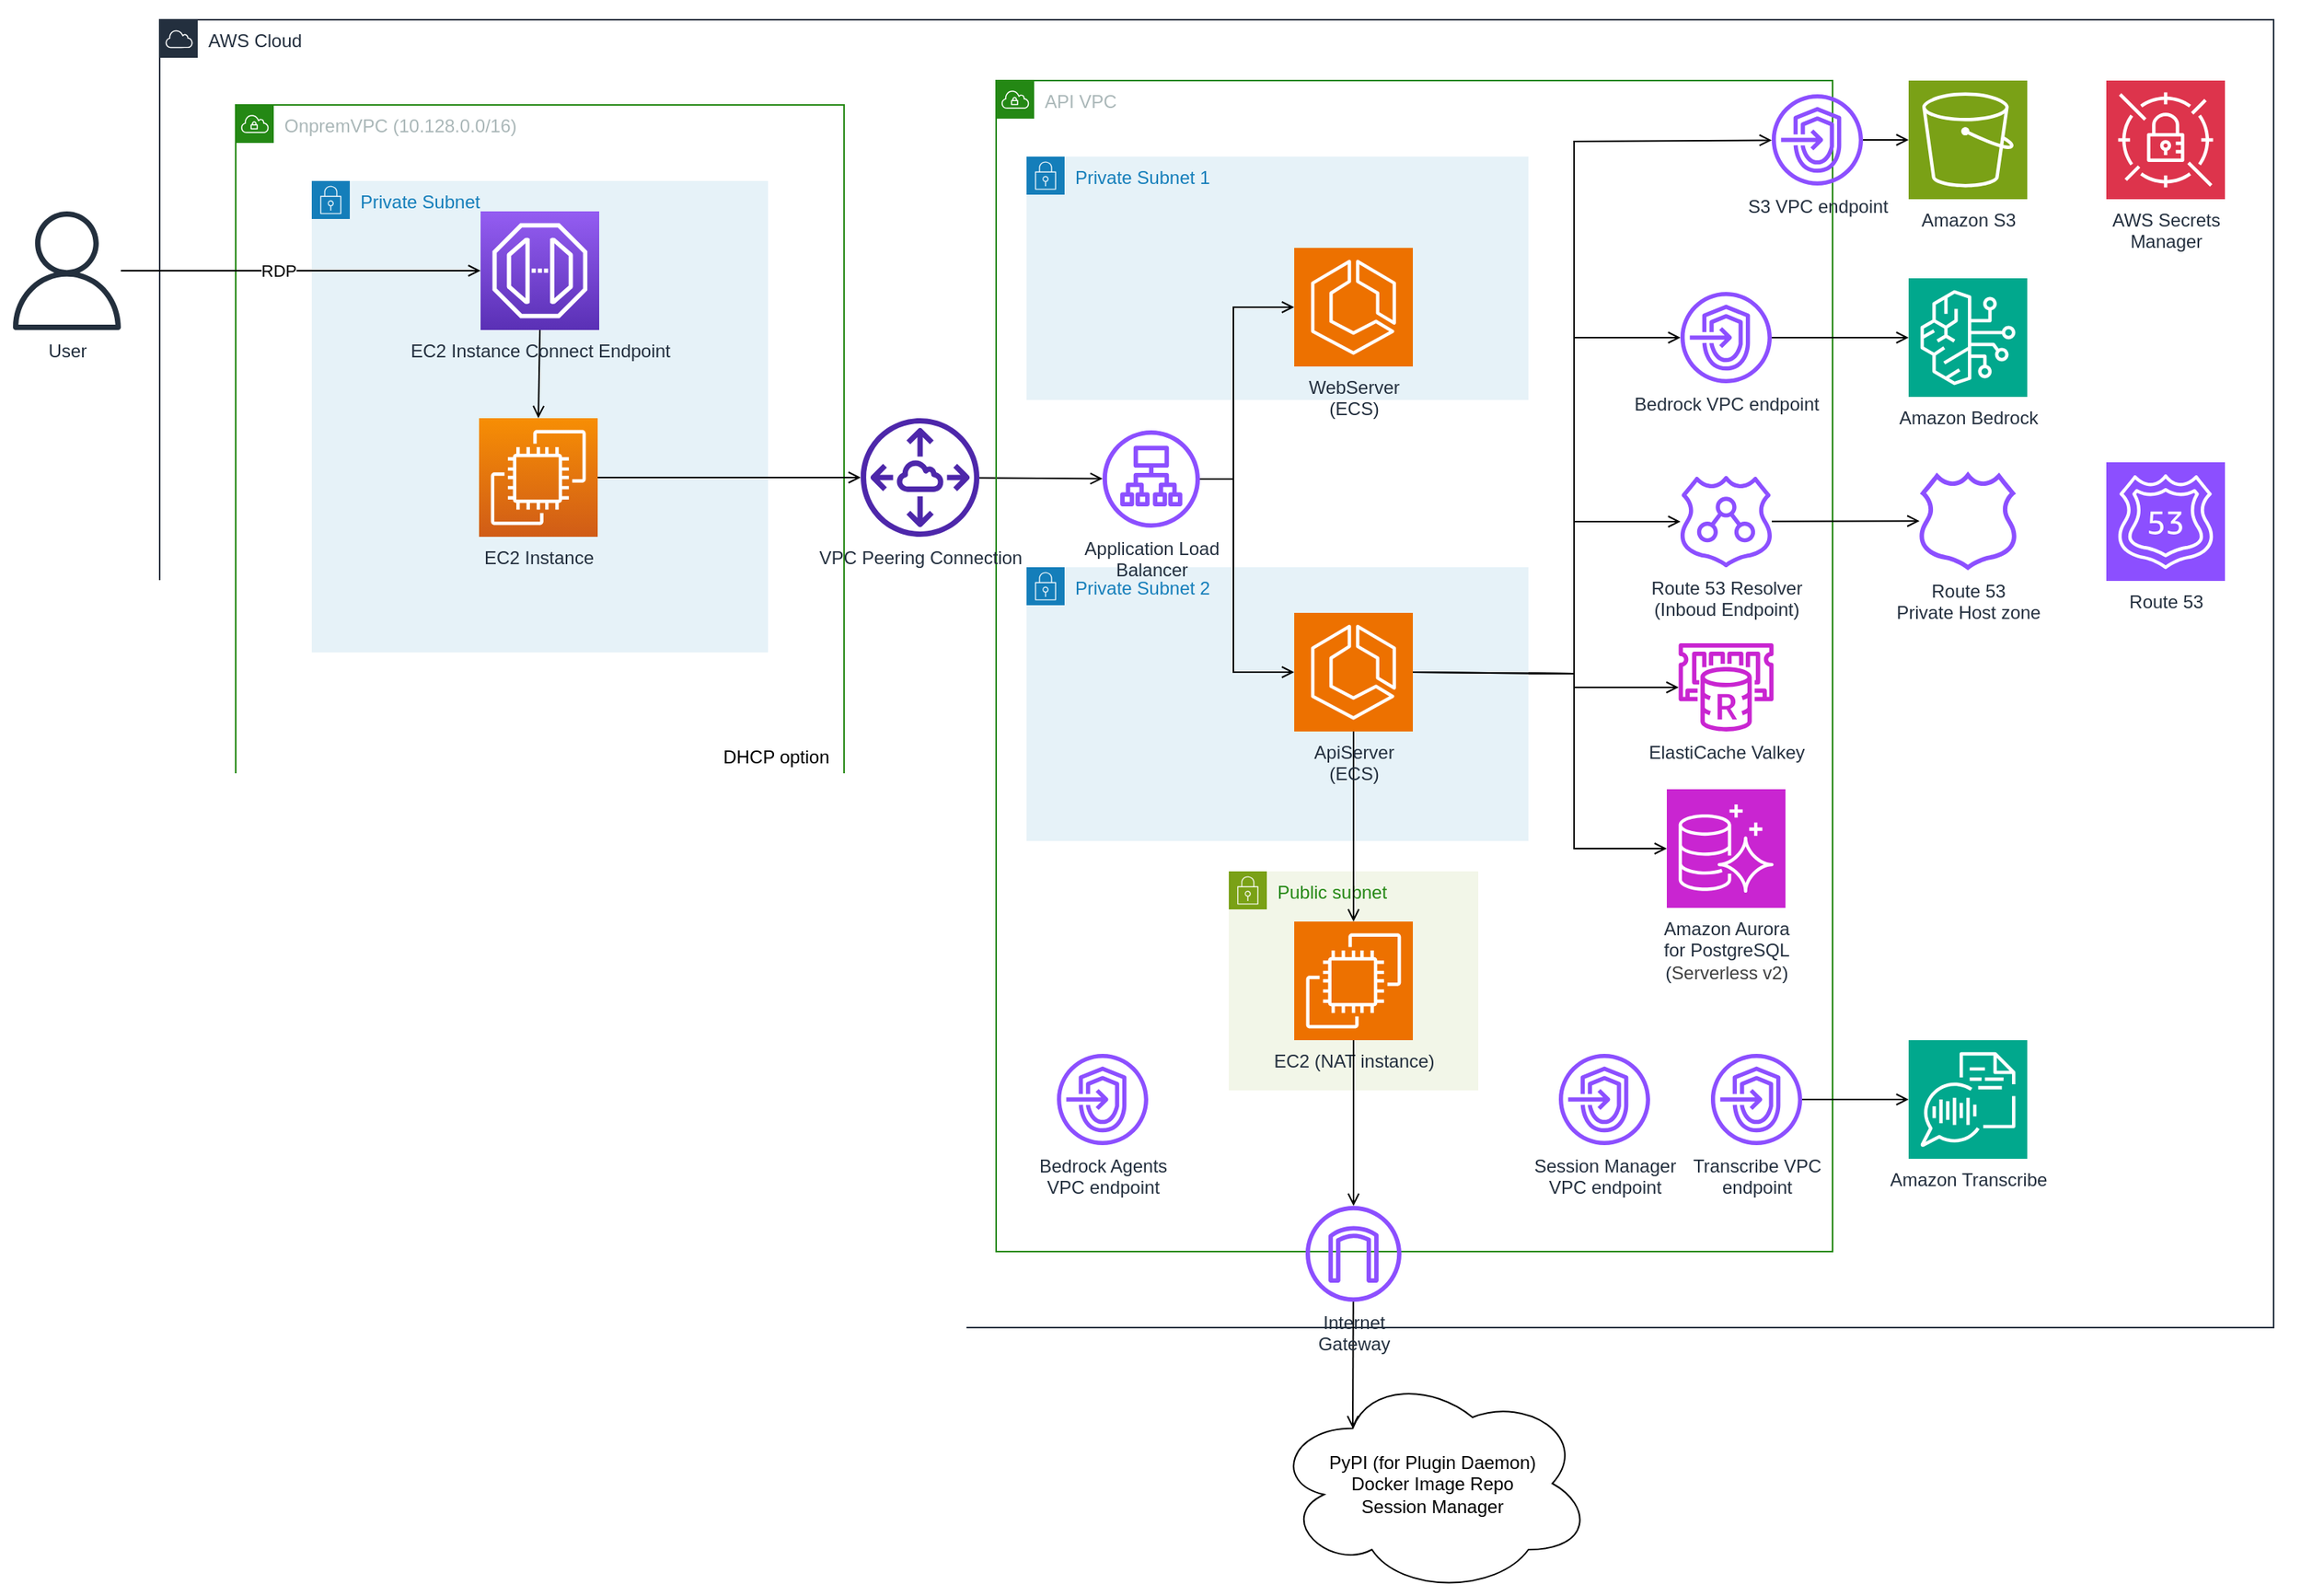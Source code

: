 <mxfile>
    <diagram name="構成図" id="scLz5ZwG_OTEOcT2iZyq">
        <mxGraphModel dx="2460" dy="1256" grid="0" gridSize="10" guides="1" tooltips="1" connect="1" arrows="1" fold="1" page="0" pageScale="1" pageWidth="1100" pageHeight="850" background="#ffffff" math="0" shadow="0">
            <root>
                <mxCell id="-Op6rsn55f1ckGNEvmAQ-0"/>
                <mxCell id="-Op6rsn55f1ckGNEvmAQ-1" style="locked=1;" parent="-Op6rsn55f1ckGNEvmAQ-0"/>
                <mxCell id="0" value="" style="rounded=0;whiteSpace=wrap;html=1;strokeColor=none;" vertex="1" parent="-Op6rsn55f1ckGNEvmAQ-1">
                    <mxGeometry x="-55" y="37" width="1512" height="1047" as="geometry"/>
                </mxCell>
                <mxCell id="-Op6rsn55f1ckGNEvmAQ-7" value="AWS Cloud" style="points=[[0,0],[0.25,0],[0.5,0],[0.75,0],[1,0],[1,0.25],[1,0.5],[1,0.75],[1,1],[0.75,1],[0.5,1],[0.25,1],[0,1],[0,0.75],[0,0.5],[0,0.25]];outlineConnect=0;gradientColor=none;html=1;whiteSpace=wrap;fontSize=12;fontStyle=0;container=0;pointerEvents=0;collapsible=0;recursiveResize=0;shape=mxgraph.aws4.group;grIcon=mxgraph.aws4.group_aws_cloud;strokeColor=#232F3E;fillColor=none;verticalAlign=top;align=left;spacingLeft=30;fontColor=#232F3E;dashed=0;perimeterSpacing=10;" parent="-Op6rsn55f1ckGNEvmAQ-1" vertex="1">
                    <mxGeometry x="50" y="50" width="1390" height="860" as="geometry"/>
                </mxCell>
                <mxCell id="-Op6rsn55f1ckGNEvmAQ-8" value="User" style="sketch=0;outlineConnect=0;fontColor=#232F3E;gradientColor=none;fillColor=#232F3D;strokeColor=none;dashed=0;verticalLabelPosition=bottom;verticalAlign=top;align=center;html=1;fontSize=12;fontStyle=0;aspect=fixed;pointerEvents=1;shape=mxgraph.aws4.user;container=0;" parent="-Op6rsn55f1ckGNEvmAQ-1" vertex="1">
                    <mxGeometry x="-50" y="176" width="78" height="78" as="geometry"/>
                </mxCell>
                <mxCell id="aWdYd8eRBDDAZTukUYf9-21" value="" style="endArrow=open;startArrow=none;html=1;rounded=0;startFill=0;endFill=0;" parent="-Op6rsn55f1ckGNEvmAQ-1" source="-Op6rsn55f1ckGNEvmAQ-16" target="aWdYd8eRBDDAZTukUYf9-20" edge="1">
                    <mxGeometry width="50" height="50" relative="1" as="geometry">
                        <mxPoint x="614" y="352" as="sourcePoint"/>
                        <mxPoint x="640" y="351.732" as="targetPoint"/>
                        <Array as="points"/>
                    </mxGeometry>
                </mxCell>
                <mxCell id="aWdYd8eRBDDAZTukUYf9-26" value="" style="endArrow=open;startArrow=none;html=1;rounded=0;startFill=0;endFill=0;exitX=1;exitY=0.5;exitDx=0;exitDy=0;exitPerimeter=0;" parent="-Op6rsn55f1ckGNEvmAQ-1" source="aWdYd8eRBDDAZTukUYf9-19" target="aWdYd8eRBDDAZTukUYf9-6" edge="1">
                    <mxGeometry width="50" height="50" relative="1" as="geometry">
                        <mxPoint x="990" y="340" as="sourcePoint"/>
                        <mxPoint x="1010" y="390" as="targetPoint"/>
                        <Array as="points">
                            <mxPoint x="980" y="480"/>
                            <mxPoint x="980" y="259"/>
                        </Array>
                    </mxGeometry>
                </mxCell>
                <mxCell id="aWdYd8eRBDDAZTukUYf9-27" value="" style="endArrow=open;startArrow=none;html=1;rounded=0;startFill=0;endFill=0;exitX=1;exitY=0.5;exitDx=0;exitDy=0;exitPerimeter=0;" parent="-Op6rsn55f1ckGNEvmAQ-1" source="aWdYd8eRBDDAZTukUYf9-19" target="aWdYd8eRBDDAZTukUYf9-8" edge="1">
                    <mxGeometry width="50" height="50" relative="1" as="geometry">
                        <mxPoint x="1180" y="203" as="sourcePoint"/>
                        <mxPoint x="1200" y="199" as="targetPoint"/>
                        <Array as="points">
                            <mxPoint x="980" y="480"/>
                            <mxPoint x="980" y="130"/>
                        </Array>
                    </mxGeometry>
                </mxCell>
                <mxCell id="rXge9O6t7DaGYMaKoHD8-5" value="" style="endArrow=open;startArrow=none;html=1;rounded=0;startFill=0;endFill=0;exitX=1;exitY=0.5;exitDx=0;exitDy=0;exitPerimeter=0;" parent="-Op6rsn55f1ckGNEvmAQ-1" source="aWdYd8eRBDDAZTukUYf9-19" target="rXge9O6t7DaGYMaKoHD8-2" edge="1">
                    <mxGeometry width="50" height="50" relative="1" as="geometry">
                        <mxPoint x="884" y="489" as="sourcePoint"/>
                        <mxPoint x="1000" y="380" as="targetPoint"/>
                        <Array as="points">
                            <mxPoint x="980" y="480"/>
                            <mxPoint x="980" y="380"/>
                        </Array>
                    </mxGeometry>
                </mxCell>
                <mxCell id="aWdYd8eRBDDAZTukUYf9-0" value="PyPI (for Plugin Daemon)&lt;div&gt;Docker Image Repo&lt;/div&gt;&lt;div&gt;Session Manager&lt;/div&gt;" style="ellipse;shape=cloud;whiteSpace=wrap;html=1;container=0;" parent="-Op6rsn55f1ckGNEvmAQ-1" vertex="1">
                    <mxGeometry x="782" y="940" width="210" height="145" as="geometry"/>
                </mxCell>
                <mxCell id="A0FoMAuSDGvXEwbJHEUI-2" value="ASR" style="locked=1;" parent="-Op6rsn55f1ckGNEvmAQ-0"/>
                <mxCell id="aWdYd8eRBDDAZTukUYf9-1" value="API VPC" style="points=[[0,0],[0.25,0],[0.5,0],[0.75,0],[1,0],[1,0.25],[1,0.5],[1,0.75],[1,1],[0.75,1],[0.5,1],[0.25,1],[0,1],[0,0.75],[0,0.5],[0,0.25]];outlineConnect=0;gradientColor=none;html=1;whiteSpace=wrap;fontSize=12;fontStyle=0;container=0;pointerEvents=0;collapsible=0;recursiveResize=0;shape=mxgraph.aws4.group;grIcon=mxgraph.aws4.group_vpc;strokeColor=#248814;fillColor=none;verticalAlign=top;align=left;spacingLeft=30;fontColor=#AAB7B8;dashed=0;" parent="A0FoMAuSDGvXEwbJHEUI-2" vertex="1">
                    <mxGeometry x="600" y="90" width="550" height="770" as="geometry"/>
                </mxCell>
                <mxCell id="aWdYd8eRBDDAZTukUYf9-2" value="Private Subnet 1" style="points=[[0,0],[0.25,0],[0.5,0],[0.75,0],[1,0],[1,0.25],[1,0.5],[1,0.75],[1,1],[0.75,1],[0.5,1],[0.25,1],[0,1],[0,0.75],[0,0.5],[0,0.25]];outlineConnect=0;gradientColor=none;html=1;whiteSpace=wrap;fontSize=12;fontStyle=0;container=0;pointerEvents=0;collapsible=0;recursiveResize=0;shape=mxgraph.aws4.group;grIcon=mxgraph.aws4.group_security_group;grStroke=0;strokeColor=#147EBA;fillColor=#E6F2F8;verticalAlign=top;align=left;spacingLeft=30;fontColor=#147EBA;dashed=0;" parent="A0FoMAuSDGvXEwbJHEUI-2" vertex="1">
                    <mxGeometry x="620" y="140" width="330" height="160" as="geometry"/>
                </mxCell>
                <mxCell id="aWdYd8eRBDDAZTukUYf9-3" value="Private Subnet 2" style="points=[[0,0],[0.25,0],[0.5,0],[0.75,0],[1,0],[1,0.25],[1,0.5],[1,0.75],[1,1],[0.75,1],[0.5,1],[0.25,1],[0,1],[0,0.75],[0,0.5],[0,0.25]];outlineConnect=0;gradientColor=none;html=1;whiteSpace=wrap;fontSize=12;fontStyle=0;container=0;pointerEvents=0;collapsible=0;recursiveResize=0;shape=mxgraph.aws4.group;grIcon=mxgraph.aws4.group_security_group;grStroke=0;strokeColor=#147EBA;fillColor=#E6F2F8;verticalAlign=top;align=left;spacingLeft=30;fontColor=#147EBA;dashed=0;" parent="A0FoMAuSDGvXEwbJHEUI-2" vertex="1">
                    <mxGeometry x="620" y="410" width="330" height="180" as="geometry"/>
                </mxCell>
                <mxCell id="aWdYd8eRBDDAZTukUYf9-4" value="Amazon Bedrock" style="sketch=0;points=[[0,0,0],[0.25,0,0],[0.5,0,0],[0.75,0,0],[1,0,0],[0,1,0],[0.25,1,0],[0.5,1,0],[0.75,1,0],[1,1,0],[0,0.25,0],[0,0.5,0],[0,0.75,0],[1,0.25,0],[1,0.5,0],[1,0.75,0]];outlineConnect=0;fontColor=#232F3E;fillColor=#01A88D;strokeColor=#ffffff;dashed=0;verticalLabelPosition=bottom;verticalAlign=top;align=center;html=1;fontSize=12;fontStyle=0;aspect=fixed;shape=mxgraph.aws4.resourceIcon;resIcon=mxgraph.aws4.bedrock;container=0;" parent="A0FoMAuSDGvXEwbJHEUI-2" vertex="1">
                    <mxGeometry x="1200" y="220" width="78" height="78" as="geometry"/>
                </mxCell>
                <mxCell id="aWdYd8eRBDDAZTukUYf9-5" value="" style="endArrow=open;startArrow=none;html=1;rounded=0;startFill=0;entryX=0;entryY=0.5;entryDx=0;entryDy=0;entryPerimeter=0;endFill=0;" parent="A0FoMAuSDGvXEwbJHEUI-2" source="aWdYd8eRBDDAZTukUYf9-6" target="aWdYd8eRBDDAZTukUYf9-4" edge="1">
                    <mxGeometry width="50" height="50" relative="1" as="geometry">
                        <mxPoint x="599" y="264" as="sourcePoint"/>
                        <mxPoint x="680" y="220" as="targetPoint"/>
                        <Array as="points"/>
                    </mxGeometry>
                </mxCell>
                <mxCell id="aWdYd8eRBDDAZTukUYf9-6" value="Bedrock VPC endpoint&lt;div&gt;&lt;br&gt;&lt;/div&gt;" style="sketch=0;outlineConnect=0;fontColor=#232F3E;gradientColor=none;fillColor=#8C4FFF;strokeColor=none;dashed=0;verticalLabelPosition=bottom;verticalAlign=top;align=center;html=1;fontSize=12;fontStyle=0;aspect=fixed;pointerEvents=1;shape=mxgraph.aws4.endpoints;container=0;" parent="A0FoMAuSDGvXEwbJHEUI-2" vertex="1">
                    <mxGeometry x="1050" y="229" width="60" height="60" as="geometry"/>
                </mxCell>
                <mxCell id="aWdYd8eRBDDAZTukUYf9-7" value="Amazon S3" style="sketch=0;points=[[0,0,0],[0.25,0,0],[0.5,0,0],[0.75,0,0],[1,0,0],[0,1,0],[0.25,1,0],[0.5,1,0],[0.75,1,0],[1,1,0],[0,0.25,0],[0,0.5,0],[0,0.75,0],[1,0.25,0],[1,0.5,0],[1,0.75,0]];outlineConnect=0;fontColor=#232F3E;fillColor=#7AA116;strokeColor=#ffffff;dashed=0;verticalLabelPosition=bottom;verticalAlign=top;align=center;html=1;fontSize=12;fontStyle=0;aspect=fixed;shape=mxgraph.aws4.resourceIcon;resIcon=mxgraph.aws4.s3;" parent="A0FoMAuSDGvXEwbJHEUI-2" vertex="1">
                    <mxGeometry x="1200" y="90" width="78" height="78" as="geometry"/>
                </mxCell>
                <mxCell id="aWdYd8eRBDDAZTukUYf9-8" value="S3 VPC endpoint&lt;div&gt;&lt;br&gt;&lt;/div&gt;" style="sketch=0;outlineConnect=0;fontColor=#232F3E;gradientColor=none;fillColor=#8C4FFF;strokeColor=none;dashed=0;verticalLabelPosition=bottom;verticalAlign=top;align=center;html=1;fontSize=12;fontStyle=0;aspect=fixed;pointerEvents=1;shape=mxgraph.aws4.endpoints;container=0;" parent="A0FoMAuSDGvXEwbJHEUI-2" vertex="1">
                    <mxGeometry x="1110" y="99" width="60" height="60" as="geometry"/>
                </mxCell>
                <mxCell id="aWdYd8eRBDDAZTukUYf9-9" value="" style="endArrow=open;startArrow=none;html=1;rounded=0;startFill=0;endFill=0;entryX=0;entryY=0.5;entryDx=0;entryDy=0;entryPerimeter=0;" parent="A0FoMAuSDGvXEwbJHEUI-2" source="aWdYd8eRBDDAZTukUYf9-8" target="aWdYd8eRBDDAZTukUYf9-7" edge="1">
                    <mxGeometry width="50" height="50" relative="1" as="geometry">
                        <mxPoint x="884" y="420" as="sourcePoint"/>
                        <mxPoint x="1020" y="331" as="targetPoint"/>
                        <Array as="points"/>
                    </mxGeometry>
                </mxCell>
                <mxCell id="aWdYd8eRBDDAZTukUYf9-10" value="Public subnet" style="points=[[0,0],[0.25,0],[0.5,0],[0.75,0],[1,0],[1,0.25],[1,0.5],[1,0.75],[1,1],[0.75,1],[0.5,1],[0.25,1],[0,1],[0,0.75],[0,0.5],[0,0.25]];outlineConnect=0;gradientColor=none;html=1;whiteSpace=wrap;fontSize=12;fontStyle=0;container=0;pointerEvents=0;collapsible=0;recursiveResize=0;shape=mxgraph.aws4.group;grIcon=mxgraph.aws4.group_security_group;grStroke=0;strokeColor=#7AA116;fillColor=#F2F6E8;verticalAlign=top;align=left;spacingLeft=30;fontColor=#248814;dashed=0;" parent="A0FoMAuSDGvXEwbJHEUI-2" vertex="1">
                    <mxGeometry x="753" y="610" width="164" height="144" as="geometry"/>
                </mxCell>
                <mxCell id="aWdYd8eRBDDAZTukUYf9-11" value="" style="endArrow=open;startArrow=none;html=1;rounded=0;startFill=0;endFill=0;entryX=0.25;entryY=0.25;entryDx=0;entryDy=0;entryPerimeter=0;" parent="A0FoMAuSDGvXEwbJHEUI-2" source="aWdYd8eRBDDAZTukUYf9-12" target="aWdYd8eRBDDAZTukUYf9-0" edge="1">
                    <mxGeometry width="50" height="50" relative="1" as="geometry">
                        <mxPoint x="1085" y="731" as="sourcePoint"/>
                        <mxPoint x="1340" y="721" as="targetPoint"/>
                        <Array as="points"/>
                    </mxGeometry>
                </mxCell>
                <mxCell id="aWdYd8eRBDDAZTukUYf9-12" value="Internet&lt;div&gt;Gateway&lt;/div&gt;" style="sketch=0;outlineConnect=0;fontColor=#232F3E;gradientColor=none;fillColor=#8C4FFF;strokeColor=none;dashed=0;verticalLabelPosition=bottom;verticalAlign=top;align=center;html=1;fontSize=12;fontStyle=0;aspect=fixed;pointerEvents=1;shape=mxgraph.aws4.internet_gateway;container=0;" parent="A0FoMAuSDGvXEwbJHEUI-2" vertex="1">
                    <mxGeometry x="803.5" y="830" width="63" height="63" as="geometry"/>
                </mxCell>
                <mxCell id="rXge9O6t7DaGYMaKoHD8-2" value="Route 53 Resolver&lt;div&gt;(Inboud Endpoint)&lt;/div&gt;" style="sketch=0;outlineConnect=0;fontColor=#232F3E;gradientColor=none;fillColor=#8C4FFF;strokeColor=none;dashed=0;verticalLabelPosition=bottom;verticalAlign=top;align=center;html=1;fontSize=12;fontStyle=0;aspect=fixed;pointerEvents=1;shape=mxgraph.aws4.route_53_resolver;" parent="A0FoMAuSDGvXEwbJHEUI-2" vertex="1">
                    <mxGeometry x="1050" y="350" width="60" height="60" as="geometry"/>
                </mxCell>
                <mxCell id="BU0Ik7JDDgYD2u-8v20c-0" value="Route 53" style="sketch=0;points=[[0,0,0],[0.25,0,0],[0.5,0,0],[0.75,0,0],[1,0,0],[0,1,0],[0.25,1,0],[0.5,1,0],[0.75,1,0],[1,1,0],[0,0.25,0],[0,0.5,0],[0,0.75,0],[1,0.25,0],[1,0.5,0],[1,0.75,0]];outlineConnect=0;fontColor=#232F3E;fillColor=#8C4FFF;strokeColor=#ffffff;dashed=0;verticalLabelPosition=bottom;verticalAlign=top;align=center;html=1;fontSize=12;fontStyle=0;aspect=fixed;shape=mxgraph.aws4.resourceIcon;resIcon=mxgraph.aws4.route_53;" parent="A0FoMAuSDGvXEwbJHEUI-2" vertex="1">
                    <mxGeometry x="1330" y="341" width="78" height="78" as="geometry"/>
                </mxCell>
                <mxCell id="BU0Ik7JDDgYD2u-8v20c-3" value="Route 53&lt;div&gt;Private Host zone&lt;/div&gt;" style="sketch=0;outlineConnect=0;fontColor=#232F3E;gradientColor=none;fillColor=#8C4FFF;strokeColor=none;dashed=0;verticalLabelPosition=bottom;verticalAlign=top;align=center;html=1;fontSize=12;fontStyle=0;aspect=fixed;pointerEvents=1;shape=mxgraph.aws4.hosted_zone;" parent="A0FoMAuSDGvXEwbJHEUI-2" vertex="1">
                    <mxGeometry x="1206.08" y="347" width="65.85" height="65" as="geometry"/>
                </mxCell>
                <mxCell id="BU0Ik7JDDgYD2u-8v20c-4" value="" style="endArrow=open;startArrow=none;html=1;rounded=0;startFill=0;endFill=0;" parent="A0FoMAuSDGvXEwbJHEUI-2" source="rXge9O6t7DaGYMaKoHD8-2" target="BU0Ik7JDDgYD2u-8v20c-3" edge="1">
                    <mxGeometry width="50" height="50" relative="1" as="geometry">
                        <mxPoint x="1120" y="269" as="sourcePoint"/>
                        <mxPoint x="1210" y="269" as="targetPoint"/>
                        <Array as="points"/>
                    </mxGeometry>
                </mxCell>
                <mxCell id="A0FoMAuSDGvXEwbJHEUI-3" value="debug: true" style="locked=1;" parent="-Op6rsn55f1ckGNEvmAQ-0"/>
                <mxCell id="-Op6rsn55f1ckGNEvmAQ-3" value="Private Subnet" style="points=[[0,0],[0.25,0],[0.5,0],[0.75,0],[1,0],[1,0.25],[1,0.5],[1,0.75],[1,1],[0.75,1],[0.5,1],[0.25,1],[0,1],[0,0.75],[0,0.5],[0,0.25]];outlineConnect=0;gradientColor=none;html=1;whiteSpace=wrap;fontSize=12;fontStyle=0;container=0;pointerEvents=0;collapsible=0;recursiveResize=0;shape=mxgraph.aws4.group;grIcon=mxgraph.aws4.group_security_group;grStroke=0;strokeColor=#147EBA;fillColor=#E6F2F8;verticalAlign=top;align=left;spacingLeft=30;fontColor=#147EBA;dashed=0;" parent="A0FoMAuSDGvXEwbJHEUI-3" vertex="1">
                    <mxGeometry x="150" y="156" width="300" height="310" as="geometry"/>
                </mxCell>
                <mxCell id="-Op6rsn55f1ckGNEvmAQ-13" value="OnpremVPC (10.128.0.0/16)" style="points=[[0,0],[0.25,0],[0.5,0],[0.75,0],[1,0],[1,0.25],[1,0.5],[1,0.75],[1,1],[0.75,1],[0.5,1],[0.25,1],[0,1],[0,0.75],[0,0.5],[0,0.25]];outlineConnect=0;gradientColor=none;html=1;whiteSpace=wrap;fontSize=12;fontStyle=0;container=0;pointerEvents=0;collapsible=0;recursiveResize=0;shape=mxgraph.aws4.group;grIcon=mxgraph.aws4.group_vpc;strokeColor=#248814;fillColor=none;verticalAlign=top;align=left;spacingLeft=30;fontColor=#AAB7B8;dashed=0;" parent="A0FoMAuSDGvXEwbJHEUI-3" vertex="1">
                    <mxGeometry x="100" y="106" width="400" height="450" as="geometry"/>
                </mxCell>
                <mxCell id="-Op6rsn55f1ckGNEvmAQ-14" value="EC2 Instance" style="sketch=0;points=[[0,0,0],[0.25,0,0],[0.5,0,0],[0.75,0,0],[1,0,0],[0,1,0],[0.25,1,0],[0.5,1,0],[0.75,1,0],[1,1,0],[0,0.25,0],[0,0.5,0],[0,0.75,0],[1,0.25,0],[1,0.5,0],[1,0.75,0]];outlineConnect=0;fontColor=#232F3E;gradientColor=#F78E04;gradientDirection=north;fillColor=#D05C17;strokeColor=#ffffff;dashed=0;verticalLabelPosition=bottom;verticalAlign=top;align=center;html=1;fontSize=12;fontStyle=0;aspect=fixed;shape=mxgraph.aws4.resourceIcon;resIcon=mxgraph.aws4.ec2;container=0;" parent="A0FoMAuSDGvXEwbJHEUI-3" vertex="1">
                    <mxGeometry x="260" y="312" width="78" height="78" as="geometry"/>
                </mxCell>
                <mxCell id="-Op6rsn55f1ckGNEvmAQ-15" value="" style="endArrow=open;html=1;rounded=0;exitX=0.5;exitY=1;exitDx=0;exitDy=0;exitPerimeter=0;entryX=0.5;entryY=0;entryDx=0;entryDy=0;entryPerimeter=0;endFill=0;" parent="A0FoMAuSDGvXEwbJHEUI-3" source="-Op6rsn55f1ckGNEvmAQ-25" target="-Op6rsn55f1ckGNEvmAQ-14" edge="1">
                    <mxGeometry width="50" height="50" relative="1" as="geometry">
                        <mxPoint x="250" y="346" as="sourcePoint"/>
                        <mxPoint x="300" y="296" as="targetPoint"/>
                    </mxGeometry>
                </mxCell>
                <mxCell id="-Op6rsn55f1ckGNEvmAQ-16" value="VPC Peering Connection" style="sketch=0;outlineConnect=0;fontColor=#232F3E;gradientColor=none;fillColor=#4D27AA;strokeColor=none;dashed=0;verticalLabelPosition=bottom;verticalAlign=top;align=center;html=1;fontSize=12;fontStyle=0;aspect=fixed;pointerEvents=1;shape=mxgraph.aws4.peering;container=0;" parent="A0FoMAuSDGvXEwbJHEUI-3" vertex="1">
                    <mxGeometry x="511" y="312" width="78" height="78" as="geometry"/>
                </mxCell>
                <mxCell id="-Op6rsn55f1ckGNEvmAQ-17" value="" style="endArrow=open;startArrow=none;html=1;rounded=0;exitX=1;exitY=0.5;exitDx=0;exitDy=0;exitPerimeter=0;entryX=0;entryY=0.5;entryDx=0;entryDy=0;entryPerimeter=0;endFill=0;startFill=0;" parent="A0FoMAuSDGvXEwbJHEUI-3" source="-Op6rsn55f1ckGNEvmAQ-14" target="-Op6rsn55f1ckGNEvmAQ-16" edge="1">
                    <mxGeometry width="50" height="50" relative="1" as="geometry">
                        <mxPoint x="340" y="360" as="sourcePoint"/>
                        <mxPoint x="390" y="310" as="targetPoint"/>
                    </mxGeometry>
                </mxCell>
                <mxCell id="-Op6rsn55f1ckGNEvmAQ-24" value="DHCP option" style="text;html=1;align=center;verticalAlign=middle;resizable=0;points=[];autosize=1;strokeColor=none;fillColor=none;container=0;" parent="A0FoMAuSDGvXEwbJHEUI-3" vertex="1">
                    <mxGeometry x="410" y="520" width="90" height="30" as="geometry"/>
                </mxCell>
                <mxCell id="-Op6rsn55f1ckGNEvmAQ-25" value="EC2 Instance Connect Endpoint" style="sketch=0;points=[[0,0,0],[0.25,0,0],[0.5,0,0],[0.75,0,0],[1,0,0],[0,1,0],[0.25,1,0],[0.5,1,0],[0.75,1,0],[1,1,0],[0,0.25,0],[0,0.5,0],[0,0.75,0],[1,0.25,0],[1,0.5,0],[1,0.75,0]];outlineConnect=0;fontColor=#232F3E;gradientColor=#945DF2;gradientDirection=north;fillColor=#5A30B5;strokeColor=#ffffff;dashed=0;verticalLabelPosition=bottom;verticalAlign=top;align=center;html=1;fontSize=12;fontStyle=0;aspect=fixed;shape=mxgraph.aws4.resourceIcon;resIcon=mxgraph.aws4.endpoint;container=0;" parent="A0FoMAuSDGvXEwbJHEUI-3" vertex="1">
                    <mxGeometry x="261" y="176" width="78" height="78" as="geometry"/>
                </mxCell>
                <mxCell id="-Op6rsn55f1ckGNEvmAQ-9" value="" style="endArrow=open;html=1;rounded=0;exitX=1;exitY=0.5;exitDx=0;exitDy=0;exitPerimeter=0;entryX=0;entryY=0.5;entryDx=0;entryDy=0;entryPerimeter=0;endFill=0;" parent="A0FoMAuSDGvXEwbJHEUI-3" source="-Op6rsn55f1ckGNEvmAQ-8" target="-Op6rsn55f1ckGNEvmAQ-25" edge="1">
                    <mxGeometry width="50" height="50" relative="1" as="geometry">
                        <mxPoint x="190" y="146" as="sourcePoint"/>
                        <mxPoint x="240" y="96" as="targetPoint"/>
                    </mxGeometry>
                </mxCell>
                <mxCell id="-Op6rsn55f1ckGNEvmAQ-10" value="RDP" style="edgeLabel;html=1;align=center;verticalAlign=middle;resizable=0;points=[];container=0;" parent="-Op6rsn55f1ckGNEvmAQ-9" vertex="1" connectable="0">
                    <mxGeometry x="-0.136" y="-6" relative="1" as="geometry">
                        <mxPoint x="1" y="-6" as="offset"/>
                    </mxGeometry>
                </mxCell>
                <mxCell id="jjFCbZ7Wsx-VuOCYujKB-0" value="difySetup: true" style="locked=1;" parent="-Op6rsn55f1ckGNEvmAQ-0"/>
                <mxCell id="aWdYd8eRBDDAZTukUYf9-14" value="EC2 (NAT instance)" style="sketch=0;points=[[0,0,0],[0.25,0,0],[0.5,0,0],[0.75,0,0],[1,0,0],[0,1,0],[0.25,1,0],[0.5,1,0],[0.75,1,0],[1,1,0],[0,0.25,0],[0,0.5,0],[0,0.75,0],[1,0.25,0],[1,0.5,0],[1,0.75,0]];outlineConnect=0;fontColor=#232F3E;fillColor=#ED7100;strokeColor=#ffffff;dashed=0;verticalLabelPosition=bottom;verticalAlign=top;align=center;html=1;fontSize=12;fontStyle=0;aspect=fixed;shape=mxgraph.aws4.resourceIcon;resIcon=mxgraph.aws4.ec2;container=0;" parent="jjFCbZ7Wsx-VuOCYujKB-0" vertex="1">
                    <mxGeometry x="796" y="643" width="78" height="78" as="geometry"/>
                </mxCell>
                <mxCell id="aWdYd8eRBDDAZTukUYf9-15" value="" style="endArrow=open;startArrow=none;html=1;rounded=0;startFill=0;endFill=0;exitX=0.5;exitY=1;exitDx=0;exitDy=0;exitPerimeter=0;entryX=0.5;entryY=0;entryDx=0;entryDy=0;entryPerimeter=0;" parent="jjFCbZ7Wsx-VuOCYujKB-0" source="aWdYd8eRBDDAZTukUYf9-19" target="aWdYd8eRBDDAZTukUYf9-14" edge="1">
                    <mxGeometry width="50" height="50" relative="1" as="geometry">
                        <mxPoint x="884" y="489" as="sourcePoint"/>
                        <mxPoint x="1051" y="549" as="targetPoint"/>
                    </mxGeometry>
                </mxCell>
                <mxCell id="aWdYd8eRBDDAZTukUYf9-13" value="" style="endArrow=open;startArrow=none;html=1;rounded=0;startFill=0;exitX=0.5;exitY=1;exitDx=0;exitDy=0;exitPerimeter=0;endFill=0;" parent="jjFCbZ7Wsx-VuOCYujKB-0" source="aWdYd8eRBDDAZTukUYf9-14" target="aWdYd8eRBDDAZTukUYf9-12" edge="1">
                    <mxGeometry width="50" height="50" relative="1" as="geometry">
                        <mxPoint x="1050" y="724" as="sourcePoint"/>
                        <mxPoint x="1110" y="721" as="targetPoint"/>
                        <Array as="points"/>
                    </mxGeometry>
                </mxCell>
                <mxCell id="A0FoMAuSDGvXEwbJHEUI-4" value="optional" style="locked=1;" parent="-Op6rsn55f1ckGNEvmAQ-0"/>
                <mxCell id="tkBSnGC2P5niM5_FBsbE-1" value="Transcribe VPC&lt;div&gt;endpoint&lt;div&gt;&lt;br&gt;&lt;/div&gt;&lt;/div&gt;" style="sketch=0;outlineConnect=0;fontColor=#232F3E;gradientColor=none;fillColor=#8C4FFF;strokeColor=none;dashed=0;verticalLabelPosition=bottom;verticalAlign=top;align=center;html=1;fontSize=12;fontStyle=0;aspect=fixed;pointerEvents=1;shape=mxgraph.aws4.endpoints;container=0;" parent="A0FoMAuSDGvXEwbJHEUI-4" vertex="1">
                    <mxGeometry x="1070" y="730" width="60" height="60" as="geometry"/>
                </mxCell>
                <mxCell id="tkBSnGC2P5niM5_FBsbE-2" value="Bedrock Agents&lt;div&gt;VPC&amp;nbsp;&lt;span style=&quot;background-color: transparent;&quot;&gt;endpoint&lt;/span&gt;&lt;div&gt;&lt;div&gt;&lt;br&gt;&lt;/div&gt;&lt;/div&gt;&lt;/div&gt;" style="sketch=0;outlineConnect=0;fontColor=#232F3E;gradientColor=none;fillColor=#8C4FFF;strokeColor=none;dashed=0;verticalLabelPosition=bottom;verticalAlign=top;align=center;html=1;fontSize=12;fontStyle=0;aspect=fixed;pointerEvents=1;shape=mxgraph.aws4.endpoints;container=0;" parent="A0FoMAuSDGvXEwbJHEUI-4" vertex="1">
                    <mxGeometry x="640" y="730" width="60" height="60" as="geometry"/>
                </mxCell>
                <mxCell id="tkBSnGC2P5niM5_FBsbE-3" value="Session Manager&lt;br&gt;&lt;div&gt;VPC&amp;nbsp;&lt;span style=&quot;background-color: transparent;&quot;&gt;endpoint&lt;/span&gt;&lt;div&gt;&lt;div&gt;&lt;br&gt;&lt;/div&gt;&lt;/div&gt;&lt;/div&gt;" style="sketch=0;outlineConnect=0;fontColor=#232F3E;gradientColor=none;fillColor=#8C4FFF;strokeColor=none;dashed=0;verticalLabelPosition=bottom;verticalAlign=top;align=center;html=1;fontSize=12;fontStyle=0;aspect=fixed;pointerEvents=1;shape=mxgraph.aws4.endpoints;container=0;" parent="A0FoMAuSDGvXEwbJHEUI-4" vertex="1">
                    <mxGeometry x="970" y="730" width="60" height="60" as="geometry"/>
                </mxCell>
                <mxCell id="A0FoMAuSDGvXEwbJHEUI-0" value="" style="endArrow=open;startArrow=none;html=1;rounded=0;startFill=0;entryX=0;entryY=0.5;entryDx=0;entryDy=0;entryPerimeter=0;endFill=0;" parent="A0FoMAuSDGvXEwbJHEUI-4" source="tkBSnGC2P5niM5_FBsbE-1" target="A0FoMAuSDGvXEwbJHEUI-1" edge="1">
                    <mxGeometry width="50" height="50" relative="1" as="geometry">
                        <mxPoint x="1130" y="760" as="sourcePoint"/>
                        <mxPoint x="1220" y="269" as="targetPoint"/>
                        <Array as="points"/>
                    </mxGeometry>
                </mxCell>
                <mxCell id="A0FoMAuSDGvXEwbJHEUI-1" value="Amazon Transcribe" style="sketch=0;points=[[0,0,0],[0.25,0,0],[0.5,0,0],[0.75,0,0],[1,0,0],[0,1,0],[0.25,1,0],[0.5,1,0],[0.75,1,0],[1,1,0],[0,0.25,0],[0,0.5,0],[0,0.75,0],[1,0.25,0],[1,0.5,0],[1,0.75,0]];outlineConnect=0;fontColor=#232F3E;fillColor=#01A88D;strokeColor=#ffffff;dashed=0;verticalLabelPosition=bottom;verticalAlign=top;align=center;html=1;fontSize=12;fontStyle=0;aspect=fixed;shape=mxgraph.aws4.resourceIcon;resIcon=mxgraph.aws4.transcribe;" parent="A0FoMAuSDGvXEwbJHEUI-4" vertex="1">
                    <mxGeometry x="1200" y="721" width="78" height="78" as="geometry"/>
                </mxCell>
                <mxCell id="A0FoMAuSDGvXEwbJHEUI-5" value="DifyOnAWS" style="locked=1;" parent="-Op6rsn55f1ckGNEvmAQ-0"/>
                <mxCell id="aWdYd8eRBDDAZTukUYf9-16" value="WebServer&lt;div&gt;(ECS)&lt;/div&gt;" style="sketch=0;points=[[0,0,0],[0.25,0,0],[0.5,0,0],[0.75,0,0],[1,0,0],[0,1,0],[0.25,1,0],[0.5,1,0],[0.75,1,0],[1,1,0],[0,0.25,0],[0,0.5,0],[0,0.75,0],[1,0.25,0],[1,0.5,0],[1,0.75,0]];outlineConnect=0;fontColor=#232F3E;fillColor=#ED7100;strokeColor=#ffffff;dashed=0;verticalLabelPosition=bottom;verticalAlign=top;align=center;html=1;fontSize=12;fontStyle=0;aspect=fixed;shape=mxgraph.aws4.resourceIcon;resIcon=mxgraph.aws4.ecs;" parent="A0FoMAuSDGvXEwbJHEUI-5" vertex="1">
                    <mxGeometry x="796" y="200" width="78" height="78" as="geometry"/>
                </mxCell>
                <mxCell id="aWdYd8eRBDDAZTukUYf9-17" value="" style="endArrow=open;startArrow=none;html=1;rounded=0;startFill=0;endFill=0;entryX=0;entryY=0.5;entryDx=0;entryDy=0;entryPerimeter=0;" parent="A0FoMAuSDGvXEwbJHEUI-5" source="aWdYd8eRBDDAZTukUYf9-20" target="aWdYd8eRBDDAZTukUYf9-16" edge="1">
                    <mxGeometry width="50" height="50" relative="1" as="geometry">
                        <mxPoint x="416" y="360" as="sourcePoint"/>
                        <mxPoint x="596" y="360" as="targetPoint"/>
                        <Array as="points">
                            <mxPoint x="756" y="352"/>
                            <mxPoint x="756" y="239"/>
                        </Array>
                    </mxGeometry>
                </mxCell>
                <mxCell id="aWdYd8eRBDDAZTukUYf9-18" value="" style="endArrow=open;startArrow=none;html=1;rounded=0;startFill=0;endFill=0;entryX=0;entryY=0.5;entryDx=0;entryDy=0;entryPerimeter=0;" parent="A0FoMAuSDGvXEwbJHEUI-5" source="aWdYd8eRBDDAZTukUYf9-20" target="aWdYd8eRBDDAZTukUYf9-19" edge="1">
                    <mxGeometry width="50" height="50" relative="1" as="geometry">
                        <mxPoint x="744" y="362" as="sourcePoint"/>
                        <mxPoint x="806" y="249" as="targetPoint"/>
                        <Array as="points">
                            <mxPoint x="756" y="352"/>
                            <mxPoint x="756" y="479"/>
                        </Array>
                    </mxGeometry>
                </mxCell>
                <mxCell id="aWdYd8eRBDDAZTukUYf9-20" value="Application Load&lt;div&gt;Balancer&lt;/div&gt;" style="sketch=0;outlineConnect=0;fontColor=#232F3E;gradientColor=none;fillColor=#8C4FFF;strokeColor=none;dashed=0;verticalLabelPosition=bottom;verticalAlign=top;align=center;html=1;fontSize=12;fontStyle=0;aspect=fixed;pointerEvents=1;shape=mxgraph.aws4.application_load_balancer;" parent="A0FoMAuSDGvXEwbJHEUI-5" vertex="1">
                    <mxGeometry x="670" y="320" width="64" height="64" as="geometry"/>
                </mxCell>
                <mxCell id="aWdYd8eRBDDAZTukUYf9-19" value="ApiServer&lt;div&gt;(ECS)&lt;/div&gt;" style="sketch=0;points=[[0,0,0],[0.25,0,0],[0.5,0,0],[0.75,0,0],[1,0,0],[0,1,0],[0.25,1,0],[0.5,1,0],[0.75,1,0],[1,1,0],[0,0.25,0],[0,0.5,0],[0,0.75,0],[1,0.25,0],[1,0.5,0],[1,0.75,0]];outlineConnect=0;fontColor=#232F3E;fillColor=#ED7100;strokeColor=#ffffff;dashed=0;verticalLabelPosition=bottom;verticalAlign=top;align=center;html=1;fontSize=12;fontStyle=0;aspect=fixed;shape=mxgraph.aws4.resourceIcon;resIcon=mxgraph.aws4.ecs;" parent="A0FoMAuSDGvXEwbJHEUI-5" vertex="1">
                    <mxGeometry x="796" y="440" width="78" height="78" as="geometry"/>
                </mxCell>
                <mxCell id="aWdYd8eRBDDAZTukUYf9-24" value="Amazon Aurora&lt;div&gt;&lt;span style=&quot;background-color: transparent;&quot;&gt;for PostgreSQL&lt;/span&gt;&lt;/div&gt;&lt;div&gt;&lt;span style=&quot;background-color: transparent;&quot;&gt;(&lt;/span&gt;&lt;span style=&quot;background-color: transparent; color: rgb(63, 63, 63);&quot;&gt;Serverless v2&lt;/span&gt;&lt;span style=&quot;background-color: transparent;&quot;&gt;)&lt;/span&gt;&lt;/div&gt;" style="sketch=0;points=[[0,0,0],[0.25,0,0],[0.5,0,0],[0.75,0,0],[1,0,0],[0,1,0],[0.25,1,0],[0.5,1,0],[0.75,1,0],[1,1,0],[0,0.25,0],[0,0.5,0],[0,0.75,0],[1,0.25,0],[1,0.5,0],[1,0.75,0]];outlineConnect=0;fontColor=#232F3E;fillColor=#C925D1;strokeColor=#ffffff;dashed=0;verticalLabelPosition=bottom;verticalAlign=top;align=center;html=1;fontSize=12;fontStyle=0;aspect=fixed;shape=mxgraph.aws4.resourceIcon;resIcon=mxgraph.aws4.aurora;" parent="A0FoMAuSDGvXEwbJHEUI-5" vertex="1">
                    <mxGeometry x="1041" y="556" width="78" height="78" as="geometry"/>
                </mxCell>
                <mxCell id="aWdYd8eRBDDAZTukUYf9-25" value="ElastiCache Valkey" style="sketch=0;outlineConnect=0;fontColor=#232F3E;gradientColor=none;fillColor=#C925D1;strokeColor=none;dashed=0;verticalLabelPosition=bottom;verticalAlign=top;align=center;html=1;fontSize=12;fontStyle=0;aspect=fixed;pointerEvents=1;shape=mxgraph.aws4.elasticache_for_redis;" parent="A0FoMAuSDGvXEwbJHEUI-5" vertex="1">
                    <mxGeometry x="1047.21" y="460" width="65.57" height="58" as="geometry"/>
                </mxCell>
                <mxCell id="aWdYd8eRBDDAZTukUYf9-22" value="" style="endArrow=open;startArrow=none;html=1;rounded=0;startFill=0;endFill=0;exitX=1;exitY=0.5;exitDx=0;exitDy=0;exitPerimeter=0;" parent="A0FoMAuSDGvXEwbJHEUI-5" source="aWdYd8eRBDDAZTukUYf9-19" target="aWdYd8eRBDDAZTukUYf9-25" edge="1">
                    <mxGeometry width="50" height="50" relative="1" as="geometry">
                        <mxPoint x="884" y="489" as="sourcePoint"/>
                        <mxPoint x="1051" y="549" as="targetPoint"/>
                        <Array as="points">
                            <mxPoint x="980" y="480"/>
                            <mxPoint x="980" y="489"/>
                        </Array>
                    </mxGeometry>
                </mxCell>
                <mxCell id="aWdYd8eRBDDAZTukUYf9-23" value="" style="endArrow=open;startArrow=none;html=1;rounded=0;startFill=0;endFill=0;exitX=1;exitY=0.5;exitDx=0;exitDy=0;exitPerimeter=0;entryX=0;entryY=0.5;entryDx=0;entryDy=0;entryPerimeter=0;" parent="A0FoMAuSDGvXEwbJHEUI-5" source="aWdYd8eRBDDAZTukUYf9-19" target="aWdYd8eRBDDAZTukUYf9-24" edge="1">
                    <mxGeometry width="50" height="50" relative="1" as="geometry">
                        <mxPoint x="884" y="489" as="sourcePoint"/>
                        <mxPoint x="1120" y="208" as="targetPoint"/>
                        <Array as="points">
                            <mxPoint x="980" y="480"/>
                            <mxPoint x="980" y="595"/>
                        </Array>
                    </mxGeometry>
                </mxCell>
                <mxCell id="aWdYd8eRBDDAZTukUYf9-28" value="AWS Secrets&lt;div&gt;Manager&lt;/div&gt;" style="sketch=0;points=[[0,0,0],[0.25,0,0],[0.5,0,0],[0.75,0,0],[1,0,0],[0,1,0],[0.25,1,0],[0.5,1,0],[0.75,1,0],[1,1,0],[0,0.25,0],[0,0.5,0],[0,0.75,0],[1,0.25,0],[1,0.5,0],[1,0.75,0]];outlineConnect=0;fontColor=#232F3E;fillColor=#DD344C;strokeColor=#ffffff;dashed=0;verticalLabelPosition=bottom;verticalAlign=top;align=center;html=1;fontSize=12;fontStyle=0;aspect=fixed;shape=mxgraph.aws4.resourceIcon;resIcon=mxgraph.aws4.secrets_manager;" parent="A0FoMAuSDGvXEwbJHEUI-5" vertex="1">
                    <mxGeometry x="1330" y="90" width="78" height="78" as="geometry"/>
                </mxCell>
            </root>
        </mxGraphModel>
    </diagram>
    <diagram id="uppT4LE7XmCDqtwzKAN2" name="オンプレイメージ">
        <mxGraphModel dx="1133" dy="691" grid="1" gridSize="10" guides="1" tooltips="1" connect="1" arrows="1" fold="1" page="1" pageScale="1" pageWidth="827" pageHeight="1169" math="0" shadow="0">
            <root>
                <mxCell id="0"/>
                <mxCell id="1" style="locked=1;" parent="0"/>
                <mxCell id="ev9jzA7y2pLPqHoAghrJ-1" value="User" style="sketch=0;outlineConnect=0;fontColor=#232F3E;gradientColor=none;fillColor=#232F3D;strokeColor=none;dashed=0;verticalLabelPosition=bottom;verticalAlign=top;align=center;html=1;fontSize=12;fontStyle=0;aspect=fixed;pointerEvents=1;shape=mxgraph.aws4.user;container=0;" parent="1" vertex="1">
                    <mxGeometry x="60" y="311" width="78" height="78" as="geometry"/>
                </mxCell>
                <mxCell id="ev9jzA7y2pLPqHoAghrJ-2" value="OnPremis Network" style="points=[[0,0],[0.25,0],[0.5,0],[0.75,0],[1,0],[1,0.25],[1,0.5],[1,0.75],[1,1],[0.75,1],[0.5,1],[0.25,1],[0,1],[0,0.75],[0,0.5],[0,0.25]];outlineConnect=0;gradientColor=none;html=1;whiteSpace=wrap;fontSize=12;fontStyle=0;container=0;pointerEvents=0;collapsible=0;recursiveResize=0;shape=mxgraph.aws4.group;grIcon=mxgraph.aws4.group_vpc;strokeColor=#248814;fillColor=none;verticalAlign=top;align=left;spacingLeft=30;fontColor=#AAB7B8;dashed=0;" parent="1" vertex="1">
                    <mxGeometry x="10" y="90" width="364" height="563" as="geometry"/>
                </mxCell>
                <mxCell id="ev9jzA7y2pLPqHoAghrJ-3" value="" style="endArrow=open;startArrow=none;html=1;rounded=0;endFill=0;startFill=0;" parent="1" source="ev9jzA7y2pLPqHoAghrJ-4" target="ev9jzA7y2pLPqHoAghrJ-5" edge="1">
                    <mxGeometry width="50" height="50" relative="1" as="geometry">
                        <mxPoint x="240" y="350" as="sourcePoint"/>
                        <mxPoint x="387" y="354" as="targetPoint"/>
                    </mxGeometry>
                </mxCell>
                <mxCell id="ev9jzA7y2pLPqHoAghrJ-4" value="" style="sketch=0;outlineConnect=0;fontColor=#232F3E;gradientColor=none;fillColor=#232F3D;strokeColor=none;dashed=0;verticalLabelPosition=bottom;verticalAlign=top;align=center;html=1;fontSize=12;fontStyle=0;aspect=fixed;pointerEvents=1;shape=mxgraph.aws4.client;" parent="1" vertex="1">
                    <mxGeometry x="144" y="313" width="78" height="76" as="geometry"/>
                </mxCell>
                <mxCell id="ev9jzA7y2pLPqHoAghrJ-5" value="お客様ルーター" style="sketch=0;outlineConnect=0;fontColor=#232F3E;gradientColor=none;fillColor=#8C4FFF;strokeColor=none;dashed=0;verticalLabelPosition=bottom;verticalAlign=top;align=center;html=1;fontSize=12;fontStyle=0;aspect=fixed;pointerEvents=1;shape=mxgraph.aws4.customer_gateway;" parent="1" vertex="1">
                    <mxGeometry x="290" y="322" width="59" height="59" as="geometry"/>
                </mxCell>
                <mxCell id="ev9jzA7y2pLPqHoAghrJ-7" value="AWS Cloud" style="points=[[0,0],[0.25,0],[0.5,0],[0.75,0],[1,0],[1,0.25],[1,0.5],[1,0.75],[1,1],[0.75,1],[0.5,1],[0.25,1],[0,1],[0,0.75],[0,0.5],[0,0.25]];outlineConnect=0;gradientColor=none;html=1;whiteSpace=wrap;fontSize=12;fontStyle=0;container=0;pointerEvents=0;collapsible=0;recursiveResize=0;shape=mxgraph.aws4.group;grIcon=mxgraph.aws4.group_aws_cloud;strokeColor=#232F3E;fillColor=none;verticalAlign=top;align=left;spacingLeft=30;fontColor=#232F3E;dashed=0;" parent="1" vertex="1">
                    <mxGeometry x="544" y="10" width="936" height="900" as="geometry"/>
                </mxCell>
                <mxCell id="hodR5Mk7gZ6cRUXSF1xd-91" value="PyPI (for Plugin Daemon)&lt;div&gt;Docker Image Repo&lt;/div&gt;&lt;div&gt;Session Manager&lt;/div&gt;" style="ellipse;shape=cloud;whiteSpace=wrap;html=1;container=0;" parent="1" vertex="1">
                    <mxGeometry x="802" y="940" width="210" height="145" as="geometry"/>
                </mxCell>
                <mxCell id="hodR5Mk7gZ6cRUXSF1xd-113" value="" style="endArrow=open;startArrow=none;html=1;rounded=0;startFill=0;endFill=0;exitX=1;exitY=0.5;exitDx=0;exitDy=0;exitPerimeter=0;" parent="1" source="hodR5Mk7gZ6cRUXSF1xd-107" target="hodR5Mk7gZ6cRUXSF1xd-94" edge="1">
                    <mxGeometry width="50" height="50" relative="1" as="geometry">
                        <mxPoint x="1010" y="340" as="sourcePoint"/>
                        <mxPoint x="1030" y="390" as="targetPoint"/>
                        <Array as="points">
                            <mxPoint x="1000" y="480"/>
                            <mxPoint x="1000" y="259"/>
                        </Array>
                    </mxGeometry>
                </mxCell>
                <mxCell id="hodR5Mk7gZ6cRUXSF1xd-114" value="" style="endArrow=open;startArrow=none;html=1;rounded=0;startFill=0;endFill=0;exitX=1;exitY=0.5;exitDx=0;exitDy=0;exitPerimeter=0;" parent="1" source="hodR5Mk7gZ6cRUXSF1xd-107" target="hodR5Mk7gZ6cRUXSF1xd-96" edge="1">
                    <mxGeometry width="50" height="50" relative="1" as="geometry">
                        <mxPoint x="1200" y="203" as="sourcePoint"/>
                        <mxPoint x="1220" y="199" as="targetPoint"/>
                        <Array as="points">
                            <mxPoint x="1000" y="480"/>
                            <mxPoint x="1000" y="130"/>
                        </Array>
                    </mxGeometry>
                </mxCell>
                <mxCell id="hodR5Mk7gZ6cRUXSF1xd-117" value="" style="endArrow=open;startArrow=none;html=1;rounded=0;startFill=0;endFill=0;exitX=1;exitY=0.5;exitDx=0;exitDy=0;exitPerimeter=0;" parent="1" source="hodR5Mk7gZ6cRUXSF1xd-107" target="hodR5Mk7gZ6cRUXSF1xd-116" edge="1">
                    <mxGeometry width="50" height="50" relative="1" as="geometry">
                        <mxPoint x="904" y="489" as="sourcePoint"/>
                        <mxPoint x="1020" y="380" as="targetPoint"/>
                        <Array as="points">
                            <mxPoint x="1000" y="480"/>
                            <mxPoint x="1000" y="380"/>
                        </Array>
                    </mxGeometry>
                </mxCell>
                <mxCell id="etF8_mDenh2HOaaWCuXy-2" value="ASR" style="locked=1;" parent="0"/>
                <mxCell id="ev9jzA7y2pLPqHoAghrJ-8" value="API VPC" style="points=[[0,0],[0.25,0],[0.5,0],[0.75,0],[1,0],[1,0.25],[1,0.5],[1,0.75],[1,1],[0.75,1],[0.5,1],[0.25,1],[0,1],[0,0.75],[0,0.5],[0,0.25]];outlineConnect=0;gradientColor=none;html=1;whiteSpace=wrap;fontSize=12;fontStyle=0;container=0;pointerEvents=0;collapsible=0;recursiveResize=0;shape=mxgraph.aws4.group;grIcon=mxgraph.aws4.group_vpc;strokeColor=#248814;fillColor=none;verticalAlign=top;align=left;spacingLeft=30;fontColor=#AAB7B8;dashed=0;" parent="etF8_mDenh2HOaaWCuXy-2" vertex="1">
                    <mxGeometry x="600" y="90" width="570" height="770" as="geometry"/>
                </mxCell>
                <mxCell id="ev9jzA7y2pLPqHoAghrJ-9" value="Private Subnet 1" style="points=[[0,0],[0.25,0],[0.5,0],[0.75,0],[1,0],[1,0.25],[1,0.5],[1,0.75],[1,1],[0.75,1],[0.5,1],[0.25,1],[0,1],[0,0.75],[0,0.5],[0,0.25]];outlineConnect=0;gradientColor=none;html=1;whiteSpace=wrap;fontSize=12;fontStyle=0;container=0;pointerEvents=0;collapsible=0;recursiveResize=0;shape=mxgraph.aws4.group;grIcon=mxgraph.aws4.group_security_group;grStroke=0;strokeColor=#147EBA;fillColor=#E6F2F8;verticalAlign=top;align=left;spacingLeft=30;fontColor=#147EBA;dashed=0;" parent="etF8_mDenh2HOaaWCuXy-2" vertex="1">
                    <mxGeometry x="620" y="140" width="330" height="160" as="geometry"/>
                </mxCell>
                <mxCell id="ev9jzA7y2pLPqHoAghrJ-10" value="Private Subnet 2" style="points=[[0,0],[0.25,0],[0.5,0],[0.75,0],[1,0],[1,0.25],[1,0.5],[1,0.75],[1,1],[0.75,1],[0.5,1],[0.25,1],[0,1],[0,0.75],[0,0.5],[0,0.25]];outlineConnect=0;gradientColor=none;html=1;whiteSpace=wrap;fontSize=12;fontStyle=0;container=0;pointerEvents=0;collapsible=0;recursiveResize=0;shape=mxgraph.aws4.group;grIcon=mxgraph.aws4.group_security_group;grStroke=0;strokeColor=#147EBA;fillColor=#E6F2F8;verticalAlign=top;align=left;spacingLeft=30;fontColor=#147EBA;dashed=0;" parent="etF8_mDenh2HOaaWCuXy-2" vertex="1">
                    <mxGeometry x="620" y="410" width="330" height="180" as="geometry"/>
                </mxCell>
                <mxCell id="hodR5Mk7gZ6cRUXSF1xd-92" value="Amazon Bedrock" style="sketch=0;points=[[0,0,0],[0.25,0,0],[0.5,0,0],[0.75,0,0],[1,0,0],[0,1,0],[0.25,1,0],[0.5,1,0],[0.75,1,0],[1,1,0],[0,0.25,0],[0,0.5,0],[0,0.75,0],[1,0.25,0],[1,0.5,0],[1,0.75,0]];outlineConnect=0;fontColor=#232F3E;fillColor=#01A88D;strokeColor=#ffffff;dashed=0;verticalLabelPosition=bottom;verticalAlign=top;align=center;html=1;fontSize=12;fontStyle=0;aspect=fixed;shape=mxgraph.aws4.resourceIcon;resIcon=mxgraph.aws4.bedrock;container=0;" parent="etF8_mDenh2HOaaWCuXy-2" vertex="1">
                    <mxGeometry x="1220" y="220" width="78" height="78" as="geometry"/>
                </mxCell>
                <mxCell id="hodR5Mk7gZ6cRUXSF1xd-93" value="" style="endArrow=open;startArrow=none;html=1;rounded=0;startFill=0;entryX=0;entryY=0.5;entryDx=0;entryDy=0;entryPerimeter=0;endFill=0;" parent="etF8_mDenh2HOaaWCuXy-2" source="hodR5Mk7gZ6cRUXSF1xd-94" target="hodR5Mk7gZ6cRUXSF1xd-92" edge="1">
                    <mxGeometry width="50" height="50" relative="1" as="geometry">
                        <mxPoint x="619" y="264" as="sourcePoint"/>
                        <mxPoint x="700" y="220" as="targetPoint"/>
                        <Array as="points"/>
                    </mxGeometry>
                </mxCell>
                <mxCell id="hodR5Mk7gZ6cRUXSF1xd-94" value="Bedrock VPC endpoint&lt;div&gt;&lt;br&gt;&lt;/div&gt;" style="sketch=0;outlineConnect=0;fontColor=#232F3E;gradientColor=none;fillColor=#8C4FFF;strokeColor=none;dashed=0;verticalLabelPosition=bottom;verticalAlign=top;align=center;html=1;fontSize=12;fontStyle=0;aspect=fixed;pointerEvents=1;shape=mxgraph.aws4.endpoints;container=0;" parent="etF8_mDenh2HOaaWCuXy-2" vertex="1">
                    <mxGeometry x="1070" y="229" width="60" height="60" as="geometry"/>
                </mxCell>
                <mxCell id="hodR5Mk7gZ6cRUXSF1xd-95" value="Amazon S3" style="sketch=0;points=[[0,0,0],[0.25,0,0],[0.5,0,0],[0.75,0,0],[1,0,0],[0,1,0],[0.25,1,0],[0.5,1,0],[0.75,1,0],[1,1,0],[0,0.25,0],[0,0.5,0],[0,0.75,0],[1,0.25,0],[1,0.5,0],[1,0.75,0]];outlineConnect=0;fontColor=#232F3E;fillColor=#7AA116;strokeColor=#ffffff;dashed=0;verticalLabelPosition=bottom;verticalAlign=top;align=center;html=1;fontSize=12;fontStyle=0;aspect=fixed;shape=mxgraph.aws4.resourceIcon;resIcon=mxgraph.aws4.s3;" parent="etF8_mDenh2HOaaWCuXy-2" vertex="1">
                    <mxGeometry x="1220" y="90" width="78" height="78" as="geometry"/>
                </mxCell>
                <mxCell id="hodR5Mk7gZ6cRUXSF1xd-96" value="S3 VPC endpoint&lt;div&gt;&lt;br&gt;&lt;/div&gt;" style="sketch=0;outlineConnect=0;fontColor=#232F3E;gradientColor=none;fillColor=#8C4FFF;strokeColor=none;dashed=0;verticalLabelPosition=bottom;verticalAlign=top;align=center;html=1;fontSize=12;fontStyle=0;aspect=fixed;pointerEvents=1;shape=mxgraph.aws4.endpoints;container=0;" parent="etF8_mDenh2HOaaWCuXy-2" vertex="1">
                    <mxGeometry x="1130" y="99" width="60" height="60" as="geometry"/>
                </mxCell>
                <mxCell id="hodR5Mk7gZ6cRUXSF1xd-97" value="" style="endArrow=open;startArrow=none;html=1;rounded=0;startFill=0;endFill=0;entryX=0;entryY=0.5;entryDx=0;entryDy=0;entryPerimeter=0;" parent="etF8_mDenh2HOaaWCuXy-2" source="hodR5Mk7gZ6cRUXSF1xd-96" target="hodR5Mk7gZ6cRUXSF1xd-95" edge="1">
                    <mxGeometry width="50" height="50" relative="1" as="geometry">
                        <mxPoint x="904" y="420" as="sourcePoint"/>
                        <mxPoint x="1040" y="331" as="targetPoint"/>
                        <Array as="points"/>
                    </mxGeometry>
                </mxCell>
                <mxCell id="hodR5Mk7gZ6cRUXSF1xd-98" value="Public subnet" style="points=[[0,0],[0.25,0],[0.5,0],[0.75,0],[1,0],[1,0.25],[1,0.5],[1,0.75],[1,1],[0.75,1],[0.5,1],[0.25,1],[0,1],[0,0.75],[0,0.5],[0,0.25]];outlineConnect=0;gradientColor=none;html=1;whiteSpace=wrap;fontSize=12;fontStyle=0;container=0;pointerEvents=0;collapsible=0;recursiveResize=0;shape=mxgraph.aws4.group;grIcon=mxgraph.aws4.group_security_group;grStroke=0;strokeColor=#7AA116;fillColor=#F2F6E8;verticalAlign=top;align=left;spacingLeft=30;fontColor=#248814;dashed=0;" parent="etF8_mDenh2HOaaWCuXy-2" vertex="1">
                    <mxGeometry x="773" y="610" width="164" height="144" as="geometry"/>
                </mxCell>
                <mxCell id="hodR5Mk7gZ6cRUXSF1xd-99" value="" style="endArrow=open;startArrow=none;html=1;rounded=0;startFill=0;endFill=0;entryX=0.25;entryY=0.25;entryDx=0;entryDy=0;entryPerimeter=0;" parent="etF8_mDenh2HOaaWCuXy-2" source="hodR5Mk7gZ6cRUXSF1xd-100" target="hodR5Mk7gZ6cRUXSF1xd-91" edge="1">
                    <mxGeometry width="50" height="50" relative="1" as="geometry">
                        <mxPoint x="1105" y="731" as="sourcePoint"/>
                        <mxPoint x="1360" y="721" as="targetPoint"/>
                        <Array as="points"/>
                    </mxGeometry>
                </mxCell>
                <mxCell id="hodR5Mk7gZ6cRUXSF1xd-100" value="Internet&lt;div&gt;Gateway&lt;/div&gt;" style="sketch=0;outlineConnect=0;fontColor=#232F3E;gradientColor=none;fillColor=#8C4FFF;strokeColor=none;dashed=0;verticalLabelPosition=bottom;verticalAlign=top;align=center;html=1;fontSize=12;fontStyle=0;aspect=fixed;pointerEvents=1;shape=mxgraph.aws4.internet_gateway;container=0;" parent="etF8_mDenh2HOaaWCuXy-2" vertex="1">
                    <mxGeometry x="823.5" y="830" width="63" height="63" as="geometry"/>
                </mxCell>
                <mxCell id="hodR5Mk7gZ6cRUXSF1xd-116" value="Route 53 Resolver&lt;div&gt;(Inboud Endpoint)&lt;/div&gt;" style="sketch=0;outlineConnect=0;fontColor=#232F3E;gradientColor=none;fillColor=#8C4FFF;strokeColor=none;dashed=0;verticalLabelPosition=bottom;verticalAlign=top;align=center;html=1;fontSize=12;fontStyle=0;aspect=fixed;pointerEvents=1;shape=mxgraph.aws4.route_53_resolver;" parent="etF8_mDenh2HOaaWCuXy-2" vertex="1">
                    <mxGeometry x="1070" y="350" width="60" height="60" as="geometry"/>
                </mxCell>
                <mxCell id="hodR5Mk7gZ6cRUXSF1xd-118" value="Route 53" style="sketch=0;points=[[0,0,0],[0.25,0,0],[0.5,0,0],[0.75,0,0],[1,0,0],[0,1,0],[0.25,1,0],[0.5,1,0],[0.75,1,0],[1,1,0],[0,0.25,0],[0,0.5,0],[0,0.75,0],[1,0.25,0],[1,0.5,0],[1,0.75,0]];outlineConnect=0;fontColor=#232F3E;fillColor=#8C4FFF;strokeColor=#ffffff;dashed=0;verticalLabelPosition=bottom;verticalAlign=top;align=center;html=1;fontSize=12;fontStyle=0;aspect=fixed;shape=mxgraph.aws4.resourceIcon;resIcon=mxgraph.aws4.route_53;" parent="etF8_mDenh2HOaaWCuXy-2" vertex="1">
                    <mxGeometry x="1350" y="341" width="78" height="78" as="geometry"/>
                </mxCell>
                <mxCell id="hodR5Mk7gZ6cRUXSF1xd-119" value="Route 53&lt;div&gt;Private Host zone&lt;/div&gt;" style="sketch=0;outlineConnect=0;fontColor=#232F3E;gradientColor=none;fillColor=#8C4FFF;strokeColor=none;dashed=0;verticalLabelPosition=bottom;verticalAlign=top;align=center;html=1;fontSize=12;fontStyle=0;aspect=fixed;pointerEvents=1;shape=mxgraph.aws4.hosted_zone;" parent="etF8_mDenh2HOaaWCuXy-2" vertex="1">
                    <mxGeometry x="1226.08" y="347" width="65.85" height="65" as="geometry"/>
                </mxCell>
                <mxCell id="hodR5Mk7gZ6cRUXSF1xd-120" value="" style="endArrow=open;startArrow=none;html=1;rounded=0;startFill=0;endFill=0;" parent="etF8_mDenh2HOaaWCuXy-2" source="hodR5Mk7gZ6cRUXSF1xd-116" target="hodR5Mk7gZ6cRUXSF1xd-119" edge="1">
                    <mxGeometry width="50" height="50" relative="1" as="geometry">
                        <mxPoint x="1140" y="269" as="sourcePoint"/>
                        <mxPoint x="1230" y="269" as="targetPoint"/>
                        <Array as="points"/>
                    </mxGeometry>
                </mxCell>
                <mxCell id="etF8_mDenh2HOaaWCuXy-3" value="optional" style="" parent="0"/>
                <mxCell id="17wT6440Lqf_hQybz9Ye-1" value="Transcribe VPC&lt;div&gt;endpoint&lt;div&gt;&lt;br&gt;&lt;/div&gt;&lt;/div&gt;" style="sketch=0;outlineConnect=0;fontColor=#232F3E;gradientColor=none;fillColor=#8C4FFF;strokeColor=none;dashed=0;verticalLabelPosition=bottom;verticalAlign=top;align=center;html=1;fontSize=12;fontStyle=0;aspect=fixed;pointerEvents=1;shape=mxgraph.aws4.endpoints;container=0;" parent="etF8_mDenh2HOaaWCuXy-3" vertex="1">
                    <mxGeometry x="1080" y="730" width="60" height="60" as="geometry"/>
                </mxCell>
                <mxCell id="17wT6440Lqf_hQybz9Ye-2" value="Bedrock Agents&lt;div&gt;VPC&amp;nbsp;&lt;span style=&quot;background-color: transparent;&quot;&gt;endpoint&lt;/span&gt;&lt;div&gt;&lt;div&gt;&lt;br&gt;&lt;/div&gt;&lt;/div&gt;&lt;/div&gt;" style="sketch=0;outlineConnect=0;fontColor=#232F3E;gradientColor=none;fillColor=#8C4FFF;strokeColor=none;dashed=0;verticalLabelPosition=bottom;verticalAlign=top;align=center;html=1;fontSize=12;fontStyle=0;aspect=fixed;pointerEvents=1;shape=mxgraph.aws4.endpoints;container=0;" parent="etF8_mDenh2HOaaWCuXy-3" vertex="1">
                    <mxGeometry x="650" y="730" width="60" height="60" as="geometry"/>
                </mxCell>
                <mxCell id="17wT6440Lqf_hQybz9Ye-3" value="Session Manager&lt;br&gt;&lt;div&gt;VPC&amp;nbsp;&lt;span style=&quot;background-color: transparent;&quot;&gt;endpoint&lt;/span&gt;&lt;div&gt;&lt;div&gt;&lt;br&gt;&lt;/div&gt;&lt;/div&gt;&lt;/div&gt;" style="sketch=0;outlineConnect=0;fontColor=#232F3E;gradientColor=none;fillColor=#8C4FFF;strokeColor=none;dashed=0;verticalLabelPosition=bottom;verticalAlign=top;align=center;html=1;fontSize=12;fontStyle=0;aspect=fixed;pointerEvents=1;shape=mxgraph.aws4.endpoints;container=0;" parent="etF8_mDenh2HOaaWCuXy-3" vertex="1">
                    <mxGeometry x="980" y="730" width="60" height="60" as="geometry"/>
                </mxCell>
                <mxCell id="hodR5Mk7gZ6cRUXSF1xd-102" value="EC2 (NAT instance)" style="sketch=0;points=[[0,0,0],[0.25,0,0],[0.5,0,0],[0.75,0,0],[1,0,0],[0,1,0],[0.25,1,0],[0.5,1,0],[0.75,1,0],[1,1,0],[0,0.25,0],[0,0.5,0],[0,0.75,0],[1,0.25,0],[1,0.5,0],[1,0.75,0]];outlineConnect=0;fontColor=#232F3E;fillColor=#ED7100;strokeColor=#ffffff;dashed=0;verticalLabelPosition=bottom;verticalAlign=top;align=center;html=1;fontSize=12;fontStyle=0;aspect=fixed;shape=mxgraph.aws4.resourceIcon;resIcon=mxgraph.aws4.ec2;container=0;" parent="etF8_mDenh2HOaaWCuXy-3" vertex="1">
                    <mxGeometry x="816" y="643" width="78" height="78" as="geometry"/>
                </mxCell>
                <mxCell id="hodR5Mk7gZ6cRUXSF1xd-101" value="" style="endArrow=open;startArrow=none;html=1;rounded=0;startFill=0;exitX=0.5;exitY=1;exitDx=0;exitDy=0;exitPerimeter=0;endFill=0;" parent="etF8_mDenh2HOaaWCuXy-3" source="hodR5Mk7gZ6cRUXSF1xd-102" target="hodR5Mk7gZ6cRUXSF1xd-100" edge="1">
                    <mxGeometry width="50" height="50" relative="1" as="geometry">
                        <mxPoint x="1070" y="724" as="sourcePoint"/>
                        <mxPoint x="1130" y="721" as="targetPoint"/>
                        <Array as="points"/>
                    </mxGeometry>
                </mxCell>
                <mxCell id="hodR5Mk7gZ6cRUXSF1xd-103" value="" style="endArrow=open;startArrow=none;html=1;rounded=0;startFill=0;endFill=0;exitX=0.5;exitY=1;exitDx=0;exitDy=0;exitPerimeter=0;entryX=0.5;entryY=0;entryDx=0;entryDy=0;entryPerimeter=0;" parent="etF8_mDenh2HOaaWCuXy-3" source="hodR5Mk7gZ6cRUXSF1xd-107" target="hodR5Mk7gZ6cRUXSF1xd-102" edge="1">
                    <mxGeometry width="50" height="50" relative="1" as="geometry">
                        <mxPoint x="904" y="489" as="sourcePoint"/>
                        <mxPoint x="1071" y="549" as="targetPoint"/>
                    </mxGeometry>
                </mxCell>
                <mxCell id="7zyXbXJ1CclZbzcMz5Wa-3" value="" style="endArrow=open;startArrow=none;html=1;rounded=0;startFill=0;entryX=0;entryY=0.5;entryDx=0;entryDy=0;entryPerimeter=0;endFill=0;" parent="etF8_mDenh2HOaaWCuXy-3" source="17wT6440Lqf_hQybz9Ye-1" target="7zyXbXJ1CclZbzcMz5Wa-2" edge="1">
                    <mxGeometry width="50" height="50" relative="1" as="geometry">
                        <mxPoint x="1300" y="550" as="sourcePoint"/>
                        <mxPoint x="1230" y="269" as="targetPoint"/>
                        <Array as="points"/>
                    </mxGeometry>
                </mxCell>
                <mxCell id="7zyXbXJ1CclZbzcMz5Wa-2" value="Amazon Transcribe" style="sketch=0;points=[[0,0,0],[0.25,0,0],[0.5,0,0],[0.75,0,0],[1,0,0],[0,1,0],[0.25,1,0],[0.5,1,0],[0.75,1,0],[1,1,0],[0,0.25,0],[0,0.5,0],[0,0.75,0],[1,0.25,0],[1,0.5,0],[1,0.75,0]];outlineConnect=0;fontColor=#232F3E;fillColor=#01A88D;strokeColor=#ffffff;dashed=0;verticalLabelPosition=bottom;verticalAlign=top;align=center;html=1;fontSize=12;fontStyle=0;aspect=fixed;shape=mxgraph.aws4.resourceIcon;resIcon=mxgraph.aws4.transcribe;" parent="etF8_mDenh2HOaaWCuXy-3" vertex="1">
                    <mxGeometry x="1220" y="720" width="78" height="78" as="geometry"/>
                </mxCell>
                <mxCell id="7zyXbXJ1CclZbzcMz5Wa-1" value="お客様作業" style="locked=1;" parent="0"/>
                <mxCell id="ev9jzA7y2pLPqHoAghrJ-23" value="Vritual Private&lt;div&gt;Gateway&lt;/div&gt;" style="sketch=0;outlineConnect=0;fontColor=#232F3E;gradientColor=none;fillColor=#8C4FFF;strokeColor=none;dashed=0;verticalLabelPosition=bottom;verticalAlign=top;align=center;html=1;fontSize=12;fontStyle=0;aspect=fixed;pointerEvents=1;shape=mxgraph.aws4.vpn_gateway;" parent="7zyXbXJ1CclZbzcMz5Wa-1" vertex="1">
                    <mxGeometry x="553" y="321" width="61" height="61" as="geometry"/>
                </mxCell>
                <mxCell id="ev9jzA7y2pLPqHoAghrJ-24" value="" style="endArrow=open;startArrow=none;html=1;rounded=0;startFill=0;endFill=0;exitX=1;exitY=0.5;exitDx=0;exitDy=0;exitPerimeter=0;" parent="7zyXbXJ1CclZbzcMz5Wa-1" source="ev9jzA7y2pLPqHoAghrJ-25" target="ev9jzA7y2pLPqHoAghrJ-23" edge="1">
                    <mxGeometry width="50" height="50" relative="1" as="geometry">
                        <mxPoint x="433" y="353" as="sourcePoint"/>
                        <mxPoint x="449" y="352.709" as="targetPoint"/>
                        <Array as="points"/>
                    </mxGeometry>
                </mxCell>
                <mxCell id="ev9jzA7y2pLPqHoAghrJ-25" value="AWS&lt;div&gt;Site-to-Site VPN&lt;/div&gt;" style="sketch=0;points=[[0,0,0],[0.25,0,0],[0.5,0,0],[0.75,0,0],[1,0,0],[0,1,0],[0.25,1,0],[0.5,1,0],[0.75,1,0],[1,1,0],[0,0.25,0],[0,0.5,0],[0,0.75,0],[1,0.25,0],[1,0.5,0],[1,0.75,0]];outlineConnect=0;fontColor=#232F3E;fillColor=#8C4FFF;strokeColor=#ffffff;dashed=0;verticalLabelPosition=bottom;verticalAlign=top;align=center;html=1;fontSize=12;fontStyle=0;aspect=fixed;shape=mxgraph.aws4.resourceIcon;resIcon=mxgraph.aws4.site_to_site_vpn;" parent="7zyXbXJ1CclZbzcMz5Wa-1" vertex="1">
                    <mxGeometry x="420" y="312.5" width="78" height="78" as="geometry"/>
                </mxCell>
                <mxCell id="ev9jzA7y2pLPqHoAghrJ-26" value="" style="endArrow=open;startArrow=none;html=1;rounded=0;endFill=0;startFill=0;entryX=0;entryY=0.5;entryDx=0;entryDy=0;entryPerimeter=0;" parent="7zyXbXJ1CclZbzcMz5Wa-1" source="ev9jzA7y2pLPqHoAghrJ-5" target="ev9jzA7y2pLPqHoAghrJ-25" edge="1">
                    <mxGeometry width="50" height="50" relative="1" as="geometry">
                        <mxPoint x="300" y="361" as="sourcePoint"/>
                        <mxPoint x="300" y="361" as="targetPoint"/>
                    </mxGeometry>
                </mxCell>
                <mxCell id="etF8_mDenh2HOaaWCuXy-1" value="DifyOnAWS" style="locked=1;" parent="0"/>
                <mxCell id="hodR5Mk7gZ6cRUXSF1xd-111" value="Amazon Aurora&lt;div&gt;&lt;span style=&quot;background-color: transparent;&quot;&gt;for PostgreSQL&lt;/span&gt;&lt;/div&gt;&lt;div&gt;&lt;span style=&quot;background-color: transparent;&quot;&gt;(&lt;/span&gt;&lt;span style=&quot;background-color: transparent; color: rgb(63, 63, 63);&quot;&gt;Serverless v2&lt;/span&gt;&lt;span style=&quot;background-color: transparent;&quot;&gt;)&lt;/span&gt;&lt;/div&gt;" style="sketch=0;points=[[0,0,0],[0.25,0,0],[0.5,0,0],[0.75,0,0],[1,0,0],[0,1,0],[0.25,1,0],[0.5,1,0],[0.75,1,0],[1,1,0],[0,0.25,0],[0,0.5,0],[0,0.75,0],[1,0.25,0],[1,0.5,0],[1,0.75,0]];outlineConnect=0;fontColor=#232F3E;fillColor=#C925D1;strokeColor=#ffffff;dashed=0;verticalLabelPosition=bottom;verticalAlign=top;align=center;html=1;fontSize=12;fontStyle=0;aspect=fixed;shape=mxgraph.aws4.resourceIcon;resIcon=mxgraph.aws4.aurora;" parent="etF8_mDenh2HOaaWCuXy-1" vertex="1">
                    <mxGeometry x="1061" y="556" width="78" height="78" as="geometry"/>
                </mxCell>
                <mxCell id="hodR5Mk7gZ6cRUXSF1xd-112" value="ElastiCache Valkey" style="sketch=0;outlineConnect=0;fontColor=#232F3E;gradientColor=none;fillColor=#C925D1;strokeColor=none;dashed=0;verticalLabelPosition=bottom;verticalAlign=top;align=center;html=1;fontSize=12;fontStyle=0;aspect=fixed;pointerEvents=1;shape=mxgraph.aws4.elasticache_for_redis;" parent="etF8_mDenh2HOaaWCuXy-1" vertex="1">
                    <mxGeometry x="1067.21" y="460" width="65.57" height="58" as="geometry"/>
                </mxCell>
                <mxCell id="hodR5Mk7gZ6cRUXSF1xd-110" value="" style="endArrow=open;startArrow=none;html=1;rounded=0;startFill=0;endFill=0;exitX=1;exitY=0.5;exitDx=0;exitDy=0;exitPerimeter=0;entryX=0;entryY=0.5;entryDx=0;entryDy=0;entryPerimeter=0;" parent="etF8_mDenh2HOaaWCuXy-1" source="hodR5Mk7gZ6cRUXSF1xd-107" target="hodR5Mk7gZ6cRUXSF1xd-111" edge="1">
                    <mxGeometry width="50" height="50" relative="1" as="geometry">
                        <mxPoint x="904" y="489" as="sourcePoint"/>
                        <mxPoint x="1140" y="208" as="targetPoint"/>
                        <Array as="points">
                            <mxPoint x="1000" y="480"/>
                            <mxPoint x="1000" y="595"/>
                        </Array>
                    </mxGeometry>
                </mxCell>
                <mxCell id="hodR5Mk7gZ6cRUXSF1xd-109" value="" style="endArrow=open;startArrow=none;html=1;rounded=0;startFill=0;endFill=0;exitX=1;exitY=0.5;exitDx=0;exitDy=0;exitPerimeter=0;" parent="etF8_mDenh2HOaaWCuXy-1" source="hodR5Mk7gZ6cRUXSF1xd-107" target="hodR5Mk7gZ6cRUXSF1xd-112" edge="1">
                    <mxGeometry width="50" height="50" relative="1" as="geometry">
                        <mxPoint x="904" y="489" as="sourcePoint"/>
                        <mxPoint x="1071" y="549" as="targetPoint"/>
                        <Array as="points">
                            <mxPoint x="1000" y="480"/>
                            <mxPoint x="1000" y="489"/>
                        </Array>
                    </mxGeometry>
                </mxCell>
                <mxCell id="hodR5Mk7gZ6cRUXSF1xd-107" value="ApiServer&lt;div&gt;(ECS)&lt;/div&gt;" style="sketch=0;points=[[0,0,0],[0.25,0,0],[0.5,0,0],[0.75,0,0],[1,0,0],[0,1,0],[0.25,1,0],[0.5,1,0],[0.75,1,0],[1,1,0],[0,0.25,0],[0,0.5,0],[0,0.75,0],[1,0.25,0],[1,0.5,0],[1,0.75,0]];outlineConnect=0;fontColor=#232F3E;fillColor=#ED7100;strokeColor=#ffffff;dashed=0;verticalLabelPosition=bottom;verticalAlign=top;align=center;html=1;fontSize=12;fontStyle=0;aspect=fixed;shape=mxgraph.aws4.resourceIcon;resIcon=mxgraph.aws4.ecs;" parent="etF8_mDenh2HOaaWCuXy-1" vertex="1">
                    <mxGeometry x="816" y="440" width="78" height="78" as="geometry"/>
                </mxCell>
                <mxCell id="hodR5Mk7gZ6cRUXSF1xd-106" value="" style="endArrow=open;startArrow=none;html=1;rounded=0;startFill=0;endFill=0;entryX=0;entryY=0.5;entryDx=0;entryDy=0;entryPerimeter=0;" parent="etF8_mDenh2HOaaWCuXy-1" source="hodR5Mk7gZ6cRUXSF1xd-108" target="hodR5Mk7gZ6cRUXSF1xd-107" edge="1">
                    <mxGeometry width="50" height="50" relative="1" as="geometry">
                        <mxPoint x="764" y="362" as="sourcePoint"/>
                        <mxPoint x="826" y="249" as="targetPoint"/>
                        <Array as="points">
                            <mxPoint x="776" y="352"/>
                            <mxPoint x="776" y="479"/>
                        </Array>
                    </mxGeometry>
                </mxCell>
                <mxCell id="hodR5Mk7gZ6cRUXSF1xd-108" value="Application Load&lt;div&gt;Balancer&lt;/div&gt;" style="sketch=0;outlineConnect=0;fontColor=#232F3E;gradientColor=none;fillColor=#8C4FFF;strokeColor=none;dashed=0;verticalLabelPosition=bottom;verticalAlign=top;align=center;html=1;fontSize=12;fontStyle=0;aspect=fixed;pointerEvents=1;shape=mxgraph.aws4.application_load_balancer;" parent="etF8_mDenh2HOaaWCuXy-1" vertex="1">
                    <mxGeometry x="690" y="320" width="64" height="64" as="geometry"/>
                </mxCell>
                <mxCell id="hodR5Mk7gZ6cRUXSF1xd-105" value="" style="endArrow=open;startArrow=none;html=1;rounded=0;startFill=0;endFill=0;entryX=0;entryY=0.5;entryDx=0;entryDy=0;entryPerimeter=0;" parent="etF8_mDenh2HOaaWCuXy-1" source="hodR5Mk7gZ6cRUXSF1xd-108" target="hodR5Mk7gZ6cRUXSF1xd-104" edge="1">
                    <mxGeometry width="50" height="50" relative="1" as="geometry">
                        <mxPoint x="436" y="360" as="sourcePoint"/>
                        <mxPoint x="616" y="360" as="targetPoint"/>
                        <Array as="points">
                            <mxPoint x="776" y="352"/>
                            <mxPoint x="776" y="239"/>
                        </Array>
                    </mxGeometry>
                </mxCell>
                <mxCell id="hodR5Mk7gZ6cRUXSF1xd-104" value="WebServer&lt;div&gt;(ECS)&lt;/div&gt;" style="sketch=0;points=[[0,0,0],[0.25,0,0],[0.5,0,0],[0.75,0,0],[1,0,0],[0,1,0],[0.25,1,0],[0.5,1,0],[0.75,1,0],[1,1,0],[0,0.25,0],[0,0.5,0],[0,0.75,0],[1,0.25,0],[1,0.5,0],[1,0.75,0]];outlineConnect=0;fontColor=#232F3E;fillColor=#ED7100;strokeColor=#ffffff;dashed=0;verticalLabelPosition=bottom;verticalAlign=top;align=center;html=1;fontSize=12;fontStyle=0;aspect=fixed;shape=mxgraph.aws4.resourceIcon;resIcon=mxgraph.aws4.ecs;" parent="etF8_mDenh2HOaaWCuXy-1" vertex="1">
                    <mxGeometry x="816" y="200" width="78" height="78" as="geometry"/>
                </mxCell>
                <mxCell id="ev9jzA7y2pLPqHoAghrJ-32" value="" style="endArrow=open;startArrow=none;html=1;rounded=0;startFill=0;endFill=0;exitX=1;exitY=0.5;exitDx=0;exitDy=0;exitPerimeter=0;" parent="etF8_mDenh2HOaaWCuXy-1" source="ev9jzA7y2pLPqHoAghrJ-23" target="hodR5Mk7gZ6cRUXSF1xd-108" edge="1">
                    <mxGeometry width="50" height="50" relative="1" as="geometry">
                        <mxPoint x="480" y="350" as="sourcePoint"/>
                        <mxPoint x="670" y="351.818" as="targetPoint"/>
                        <Array as="points"/>
                    </mxGeometry>
                </mxCell>
                <mxCell id="hodR5Mk7gZ6cRUXSF1xd-115" value="AWS Secrets&lt;div&gt;Manager&lt;/div&gt;" style="sketch=0;points=[[0,0,0],[0.25,0,0],[0.5,0,0],[0.75,0,0],[1,0,0],[0,1,0],[0.25,1,0],[0.5,1,0],[0.75,1,0],[1,1,0],[0,0.25,0],[0,0.5,0],[0,0.75,0],[1,0.25,0],[1,0.5,0],[1,0.75,0]];outlineConnect=0;fontColor=#232F3E;fillColor=#DD344C;strokeColor=#ffffff;dashed=0;verticalLabelPosition=bottom;verticalAlign=top;align=center;html=1;fontSize=12;fontStyle=0;aspect=fixed;shape=mxgraph.aws4.resourceIcon;resIcon=mxgraph.aws4.secrets_manager;" parent="etF8_mDenh2HOaaWCuXy-1" vertex="1">
                    <mxGeometry x="1350" y="90" width="78" height="78" as="geometry"/>
                </mxCell>
            </root>
        </mxGraphModel>
    </diagram>
</mxfile>